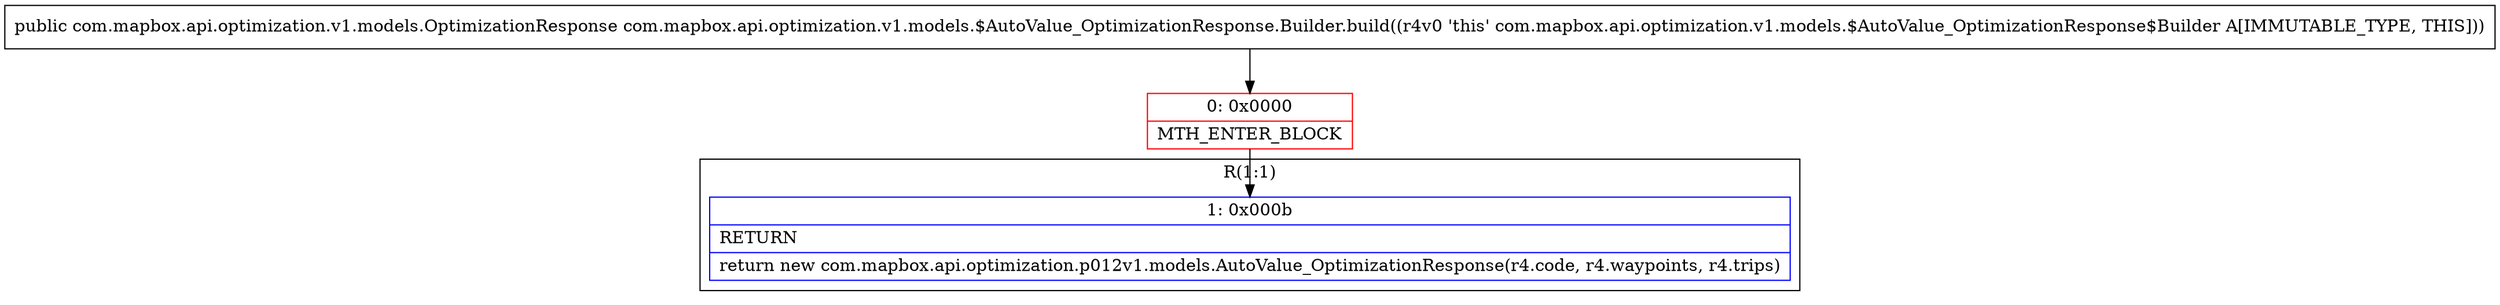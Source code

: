 digraph "CFG forcom.mapbox.api.optimization.v1.models.$AutoValue_OptimizationResponse.Builder.build()Lcom\/mapbox\/api\/optimization\/v1\/models\/OptimizationResponse;" {
subgraph cluster_Region_1734919979 {
label = "R(1:1)";
node [shape=record,color=blue];
Node_1 [shape=record,label="{1\:\ 0x000b|RETURN\l|return new com.mapbox.api.optimization.p012v1.models.AutoValue_OptimizationResponse(r4.code, r4.waypoints, r4.trips)\l}"];
}
Node_0 [shape=record,color=red,label="{0\:\ 0x0000|MTH_ENTER_BLOCK\l}"];
MethodNode[shape=record,label="{public com.mapbox.api.optimization.v1.models.OptimizationResponse com.mapbox.api.optimization.v1.models.$AutoValue_OptimizationResponse.Builder.build((r4v0 'this' com.mapbox.api.optimization.v1.models.$AutoValue_OptimizationResponse$Builder A[IMMUTABLE_TYPE, THIS])) }"];
MethodNode -> Node_0;
Node_0 -> Node_1;
}

